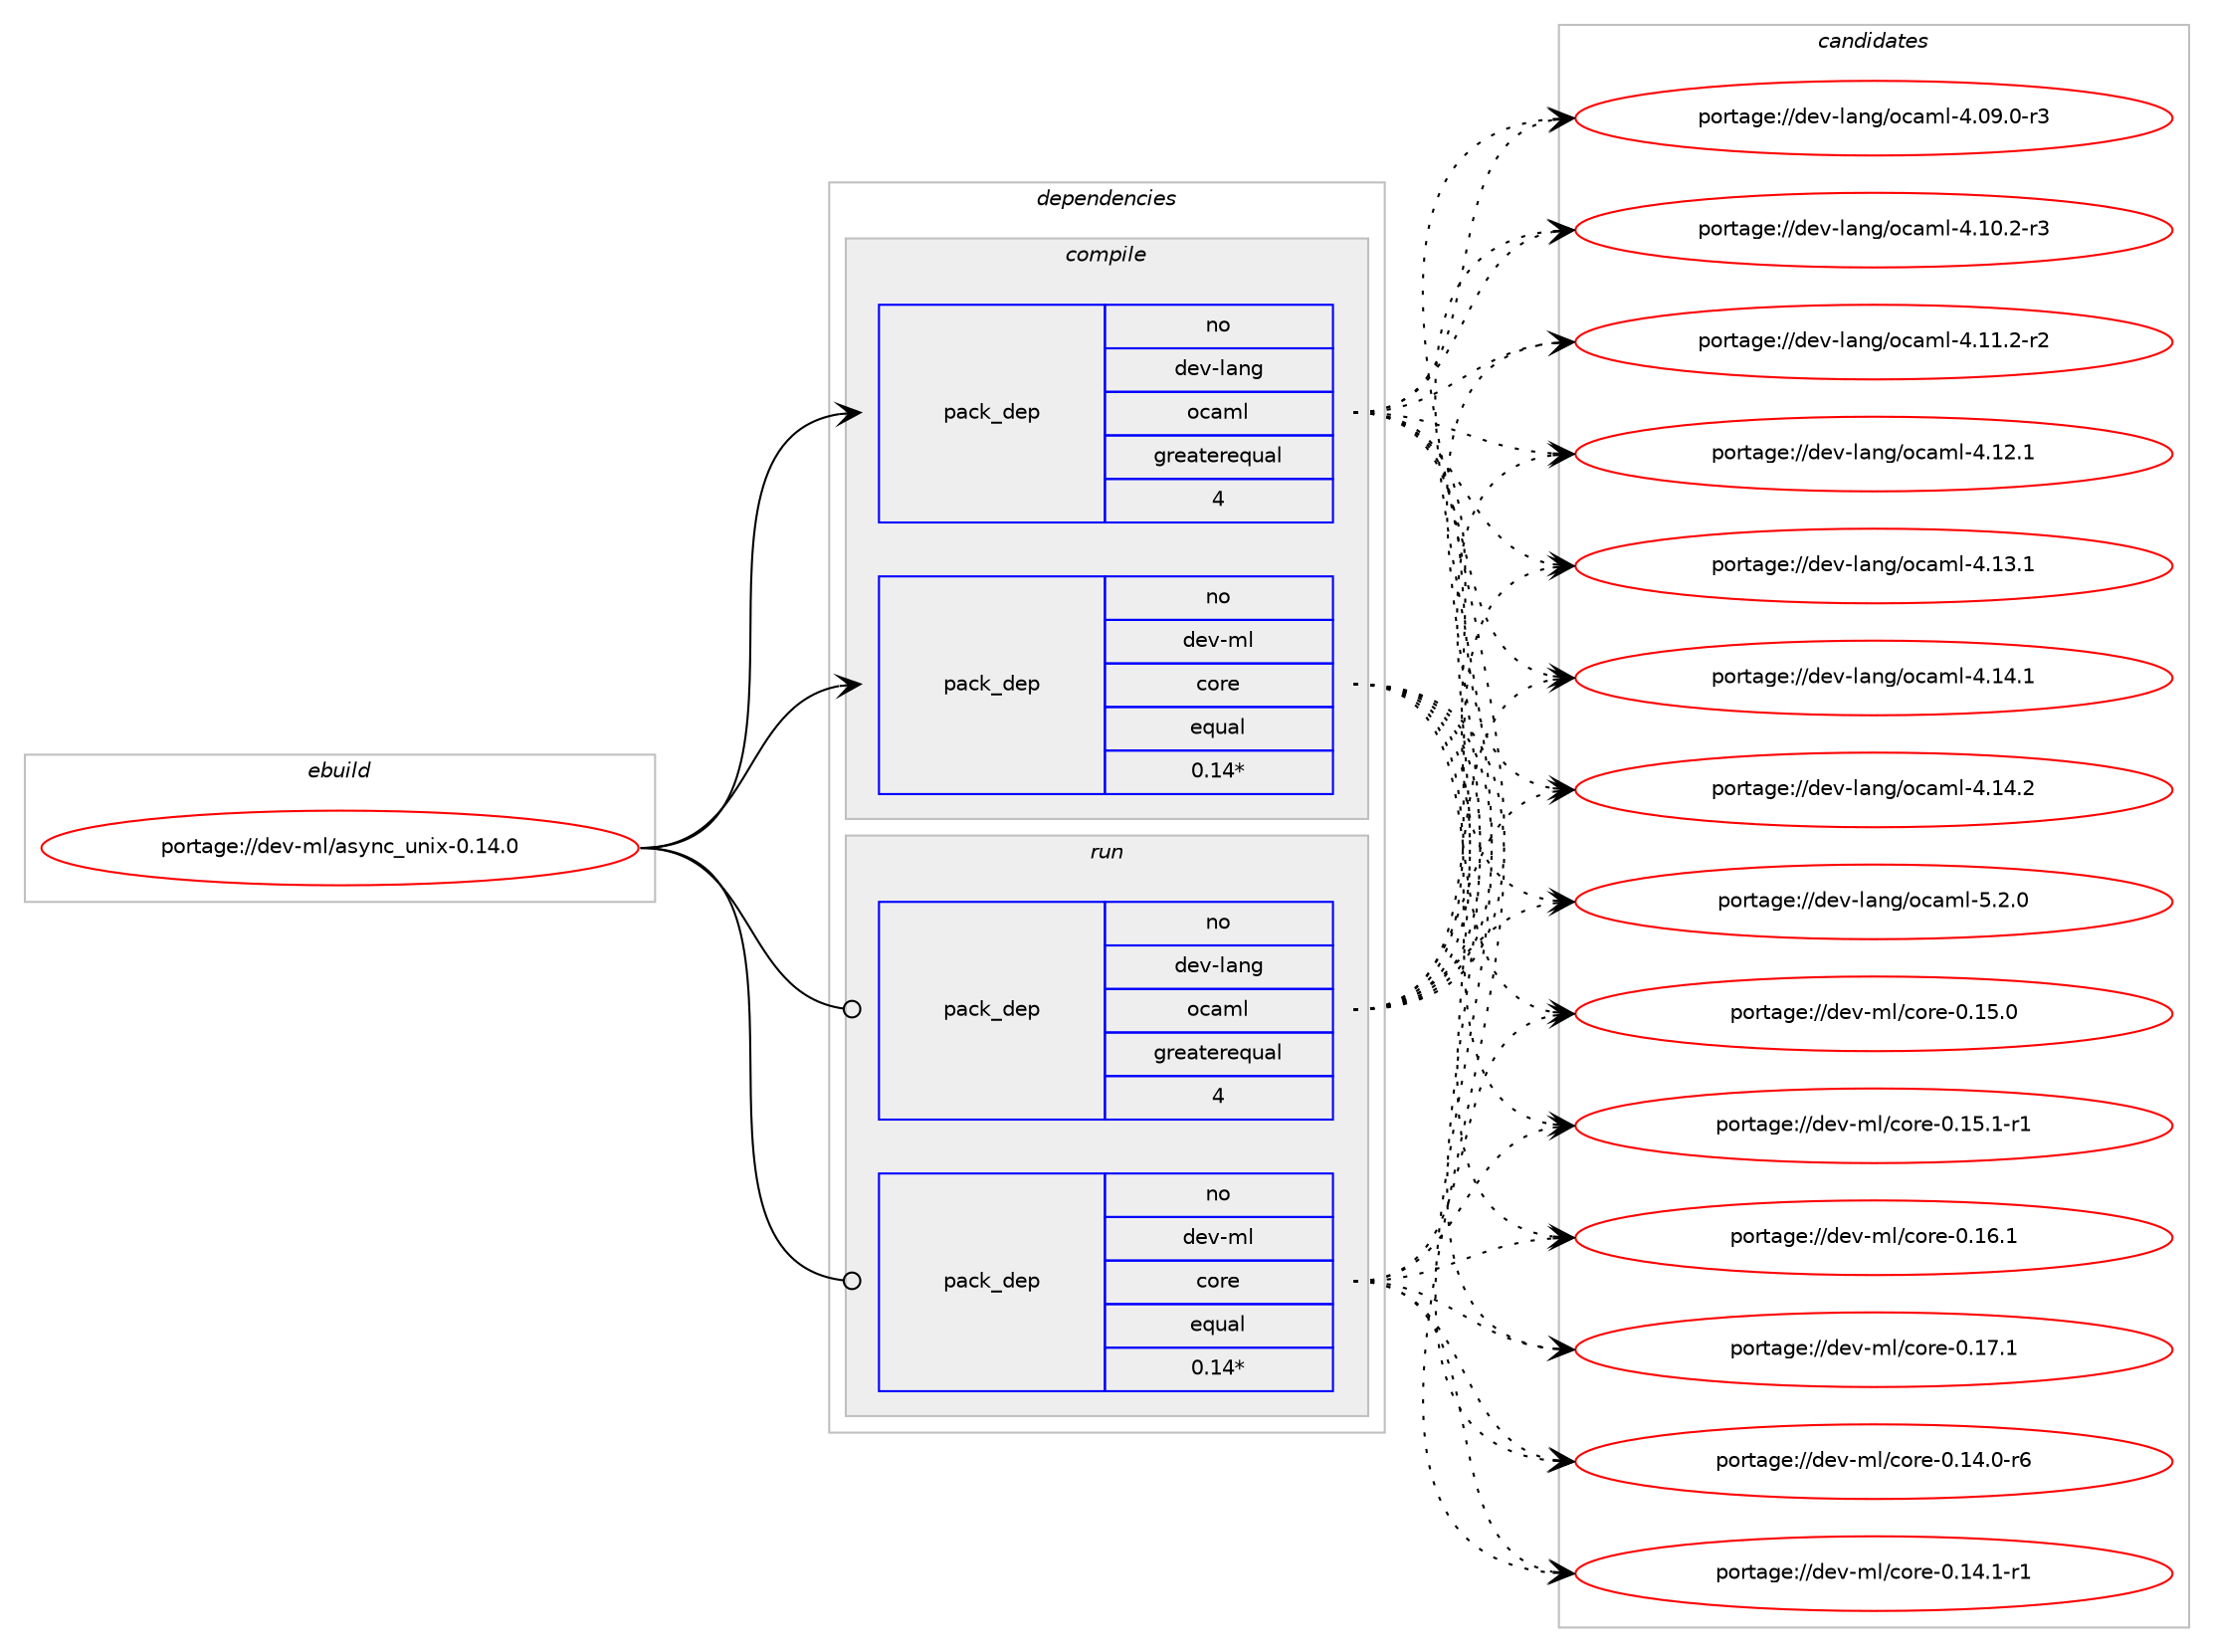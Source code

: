 digraph prolog {

# *************
# Graph options
# *************

newrank=true;
concentrate=true;
compound=true;
graph [rankdir=LR,fontname=Helvetica,fontsize=10,ranksep=1.5];#, ranksep=2.5, nodesep=0.2];
edge  [arrowhead=vee];
node  [fontname=Helvetica,fontsize=10];

# **********
# The ebuild
# **********

subgraph cluster_leftcol {
color=gray;
rank=same;
label=<<i>ebuild</i>>;
id [label="portage://dev-ml/async_unix-0.14.0", color=red, width=4, href="../dev-ml/async_unix-0.14.0.svg"];
}

# ****************
# The dependencies
# ****************

subgraph cluster_midcol {
color=gray;
label=<<i>dependencies</i>>;
subgraph cluster_compile {
fillcolor="#eeeeee";
style=filled;
label=<<i>compile</i>>;
subgraph pack29620 {
dependency59218 [label=<<TABLE BORDER="0" CELLBORDER="1" CELLSPACING="0" CELLPADDING="4" WIDTH="220"><TR><TD ROWSPAN="6" CELLPADDING="30">pack_dep</TD></TR><TR><TD WIDTH="110">no</TD></TR><TR><TD>dev-lang</TD></TR><TR><TD>ocaml</TD></TR><TR><TD>greaterequal</TD></TR><TR><TD>4</TD></TR></TABLE>>, shape=none, color=blue];
}
id:e -> dependency59218:w [weight=20,style="solid",arrowhead="vee"];
# *** BEGIN UNKNOWN DEPENDENCY TYPE (TODO) ***
# id -> package_dependency(portage://dev-ml/async_unix-0.14.0,install,no,dev-ml,async_kernel,none,[,,],any_same_slot,[])
# *** END UNKNOWN DEPENDENCY TYPE (TODO) ***

subgraph pack29621 {
dependency59219 [label=<<TABLE BORDER="0" CELLBORDER="1" CELLSPACING="0" CELLPADDING="4" WIDTH="220"><TR><TD ROWSPAN="6" CELLPADDING="30">pack_dep</TD></TR><TR><TD WIDTH="110">no</TD></TR><TR><TD>dev-ml</TD></TR><TR><TD>core</TD></TR><TR><TD>equal</TD></TR><TR><TD>0.14*</TD></TR></TABLE>>, shape=none, color=blue];
}
id:e -> dependency59219:w [weight=20,style="solid",arrowhead="vee"];
# *** BEGIN UNKNOWN DEPENDENCY TYPE (TODO) ***
# id -> package_dependency(portage://dev-ml/async_unix-0.14.0,install,no,dev-ml,core_kernel,none,[,,],any_same_slot,[])
# *** END UNKNOWN DEPENDENCY TYPE (TODO) ***

# *** BEGIN UNKNOWN DEPENDENCY TYPE (TODO) ***
# id -> package_dependency(portage://dev-ml/async_unix-0.14.0,install,no,dev-ml,dune,none,[,,],any_same_slot,[])
# *** END UNKNOWN DEPENDENCY TYPE (TODO) ***

# *** BEGIN UNKNOWN DEPENDENCY TYPE (TODO) ***
# id -> package_dependency(portage://dev-ml/async_unix-0.14.0,install,no,dev-ml,ppx_jane,none,[,,],any_same_slot,[])
# *** END UNKNOWN DEPENDENCY TYPE (TODO) ***

}
subgraph cluster_compileandrun {
fillcolor="#eeeeee";
style=filled;
label=<<i>compile and run</i>>;
}
subgraph cluster_run {
fillcolor="#eeeeee";
style=filled;
label=<<i>run</i>>;
subgraph pack29622 {
dependency59220 [label=<<TABLE BORDER="0" CELLBORDER="1" CELLSPACING="0" CELLPADDING="4" WIDTH="220"><TR><TD ROWSPAN="6" CELLPADDING="30">pack_dep</TD></TR><TR><TD WIDTH="110">no</TD></TR><TR><TD>dev-lang</TD></TR><TR><TD>ocaml</TD></TR><TR><TD>greaterequal</TD></TR><TR><TD>4</TD></TR></TABLE>>, shape=none, color=blue];
}
id:e -> dependency59220:w [weight=20,style="solid",arrowhead="odot"];
# *** BEGIN UNKNOWN DEPENDENCY TYPE (TODO) ***
# id -> package_dependency(portage://dev-ml/async_unix-0.14.0,run,no,dev-ml,async_kernel,none,[,,],any_same_slot,[])
# *** END UNKNOWN DEPENDENCY TYPE (TODO) ***

subgraph pack29623 {
dependency59221 [label=<<TABLE BORDER="0" CELLBORDER="1" CELLSPACING="0" CELLPADDING="4" WIDTH="220"><TR><TD ROWSPAN="6" CELLPADDING="30">pack_dep</TD></TR><TR><TD WIDTH="110">no</TD></TR><TR><TD>dev-ml</TD></TR><TR><TD>core</TD></TR><TR><TD>equal</TD></TR><TR><TD>0.14*</TD></TR></TABLE>>, shape=none, color=blue];
}
id:e -> dependency59221:w [weight=20,style="solid",arrowhead="odot"];
# *** BEGIN UNKNOWN DEPENDENCY TYPE (TODO) ***
# id -> package_dependency(portage://dev-ml/async_unix-0.14.0,run,no,dev-ml,core_kernel,none,[,,],any_same_slot,[])
# *** END UNKNOWN DEPENDENCY TYPE (TODO) ***

# *** BEGIN UNKNOWN DEPENDENCY TYPE (TODO) ***
# id -> package_dependency(portage://dev-ml/async_unix-0.14.0,run,no,dev-ml,dune,none,[,,],any_same_slot,[])
# *** END UNKNOWN DEPENDENCY TYPE (TODO) ***

# *** BEGIN UNKNOWN DEPENDENCY TYPE (TODO) ***
# id -> package_dependency(portage://dev-ml/async_unix-0.14.0,run,no,dev-ml,ppx_jane,none,[,,],any_same_slot,[])
# *** END UNKNOWN DEPENDENCY TYPE (TODO) ***

}
}

# **************
# The candidates
# **************

subgraph cluster_choices {
rank=same;
color=gray;
label=<<i>candidates</i>>;

subgraph choice29620 {
color=black;
nodesep=1;
choice1001011184510897110103471119997109108455246485746484511451 [label="portage://dev-lang/ocaml-4.09.0-r3", color=red, width=4,href="../dev-lang/ocaml-4.09.0-r3.svg"];
choice1001011184510897110103471119997109108455246494846504511451 [label="portage://dev-lang/ocaml-4.10.2-r3", color=red, width=4,href="../dev-lang/ocaml-4.10.2-r3.svg"];
choice1001011184510897110103471119997109108455246494946504511450 [label="portage://dev-lang/ocaml-4.11.2-r2", color=red, width=4,href="../dev-lang/ocaml-4.11.2-r2.svg"];
choice100101118451089711010347111999710910845524649504649 [label="portage://dev-lang/ocaml-4.12.1", color=red, width=4,href="../dev-lang/ocaml-4.12.1.svg"];
choice100101118451089711010347111999710910845524649514649 [label="portage://dev-lang/ocaml-4.13.1", color=red, width=4,href="../dev-lang/ocaml-4.13.1.svg"];
choice100101118451089711010347111999710910845524649524649 [label="portage://dev-lang/ocaml-4.14.1", color=red, width=4,href="../dev-lang/ocaml-4.14.1.svg"];
choice100101118451089711010347111999710910845524649524650 [label="portage://dev-lang/ocaml-4.14.2", color=red, width=4,href="../dev-lang/ocaml-4.14.2.svg"];
choice1001011184510897110103471119997109108455346504648 [label="portage://dev-lang/ocaml-5.2.0", color=red, width=4,href="../dev-lang/ocaml-5.2.0.svg"];
dependency59218:e -> choice1001011184510897110103471119997109108455246485746484511451:w [style=dotted,weight="100"];
dependency59218:e -> choice1001011184510897110103471119997109108455246494846504511451:w [style=dotted,weight="100"];
dependency59218:e -> choice1001011184510897110103471119997109108455246494946504511450:w [style=dotted,weight="100"];
dependency59218:e -> choice100101118451089711010347111999710910845524649504649:w [style=dotted,weight="100"];
dependency59218:e -> choice100101118451089711010347111999710910845524649514649:w [style=dotted,weight="100"];
dependency59218:e -> choice100101118451089711010347111999710910845524649524649:w [style=dotted,weight="100"];
dependency59218:e -> choice100101118451089711010347111999710910845524649524650:w [style=dotted,weight="100"];
dependency59218:e -> choice1001011184510897110103471119997109108455346504648:w [style=dotted,weight="100"];
}
subgraph choice29621 {
color=black;
nodesep=1;
choice100101118451091084799111114101454846495246484511454 [label="portage://dev-ml/core-0.14.0-r6", color=red, width=4,href="../dev-ml/core-0.14.0-r6.svg"];
choice100101118451091084799111114101454846495246494511449 [label="portage://dev-ml/core-0.14.1-r1", color=red, width=4,href="../dev-ml/core-0.14.1-r1.svg"];
choice10010111845109108479911111410145484649534648 [label="portage://dev-ml/core-0.15.0", color=red, width=4,href="../dev-ml/core-0.15.0.svg"];
choice100101118451091084799111114101454846495346494511449 [label="portage://dev-ml/core-0.15.1-r1", color=red, width=4,href="../dev-ml/core-0.15.1-r1.svg"];
choice10010111845109108479911111410145484649544649 [label="portage://dev-ml/core-0.16.1", color=red, width=4,href="../dev-ml/core-0.16.1.svg"];
choice10010111845109108479911111410145484649554649 [label="portage://dev-ml/core-0.17.1", color=red, width=4,href="../dev-ml/core-0.17.1.svg"];
dependency59219:e -> choice100101118451091084799111114101454846495246484511454:w [style=dotted,weight="100"];
dependency59219:e -> choice100101118451091084799111114101454846495246494511449:w [style=dotted,weight="100"];
dependency59219:e -> choice10010111845109108479911111410145484649534648:w [style=dotted,weight="100"];
dependency59219:e -> choice100101118451091084799111114101454846495346494511449:w [style=dotted,weight="100"];
dependency59219:e -> choice10010111845109108479911111410145484649544649:w [style=dotted,weight="100"];
dependency59219:e -> choice10010111845109108479911111410145484649554649:w [style=dotted,weight="100"];
}
subgraph choice29622 {
color=black;
nodesep=1;
choice1001011184510897110103471119997109108455246485746484511451 [label="portage://dev-lang/ocaml-4.09.0-r3", color=red, width=4,href="../dev-lang/ocaml-4.09.0-r3.svg"];
choice1001011184510897110103471119997109108455246494846504511451 [label="portage://dev-lang/ocaml-4.10.2-r3", color=red, width=4,href="../dev-lang/ocaml-4.10.2-r3.svg"];
choice1001011184510897110103471119997109108455246494946504511450 [label="portage://dev-lang/ocaml-4.11.2-r2", color=red, width=4,href="../dev-lang/ocaml-4.11.2-r2.svg"];
choice100101118451089711010347111999710910845524649504649 [label="portage://dev-lang/ocaml-4.12.1", color=red, width=4,href="../dev-lang/ocaml-4.12.1.svg"];
choice100101118451089711010347111999710910845524649514649 [label="portage://dev-lang/ocaml-4.13.1", color=red, width=4,href="../dev-lang/ocaml-4.13.1.svg"];
choice100101118451089711010347111999710910845524649524649 [label="portage://dev-lang/ocaml-4.14.1", color=red, width=4,href="../dev-lang/ocaml-4.14.1.svg"];
choice100101118451089711010347111999710910845524649524650 [label="portage://dev-lang/ocaml-4.14.2", color=red, width=4,href="../dev-lang/ocaml-4.14.2.svg"];
choice1001011184510897110103471119997109108455346504648 [label="portage://dev-lang/ocaml-5.2.0", color=red, width=4,href="../dev-lang/ocaml-5.2.0.svg"];
dependency59220:e -> choice1001011184510897110103471119997109108455246485746484511451:w [style=dotted,weight="100"];
dependency59220:e -> choice1001011184510897110103471119997109108455246494846504511451:w [style=dotted,weight="100"];
dependency59220:e -> choice1001011184510897110103471119997109108455246494946504511450:w [style=dotted,weight="100"];
dependency59220:e -> choice100101118451089711010347111999710910845524649504649:w [style=dotted,weight="100"];
dependency59220:e -> choice100101118451089711010347111999710910845524649514649:w [style=dotted,weight="100"];
dependency59220:e -> choice100101118451089711010347111999710910845524649524649:w [style=dotted,weight="100"];
dependency59220:e -> choice100101118451089711010347111999710910845524649524650:w [style=dotted,weight="100"];
dependency59220:e -> choice1001011184510897110103471119997109108455346504648:w [style=dotted,weight="100"];
}
subgraph choice29623 {
color=black;
nodesep=1;
choice100101118451091084799111114101454846495246484511454 [label="portage://dev-ml/core-0.14.0-r6", color=red, width=4,href="../dev-ml/core-0.14.0-r6.svg"];
choice100101118451091084799111114101454846495246494511449 [label="portage://dev-ml/core-0.14.1-r1", color=red, width=4,href="../dev-ml/core-0.14.1-r1.svg"];
choice10010111845109108479911111410145484649534648 [label="portage://dev-ml/core-0.15.0", color=red, width=4,href="../dev-ml/core-0.15.0.svg"];
choice100101118451091084799111114101454846495346494511449 [label="portage://dev-ml/core-0.15.1-r1", color=red, width=4,href="../dev-ml/core-0.15.1-r1.svg"];
choice10010111845109108479911111410145484649544649 [label="portage://dev-ml/core-0.16.1", color=red, width=4,href="../dev-ml/core-0.16.1.svg"];
choice10010111845109108479911111410145484649554649 [label="portage://dev-ml/core-0.17.1", color=red, width=4,href="../dev-ml/core-0.17.1.svg"];
dependency59221:e -> choice100101118451091084799111114101454846495246484511454:w [style=dotted,weight="100"];
dependency59221:e -> choice100101118451091084799111114101454846495246494511449:w [style=dotted,weight="100"];
dependency59221:e -> choice10010111845109108479911111410145484649534648:w [style=dotted,weight="100"];
dependency59221:e -> choice100101118451091084799111114101454846495346494511449:w [style=dotted,weight="100"];
dependency59221:e -> choice10010111845109108479911111410145484649544649:w [style=dotted,weight="100"];
dependency59221:e -> choice10010111845109108479911111410145484649554649:w [style=dotted,weight="100"];
}
}

}
